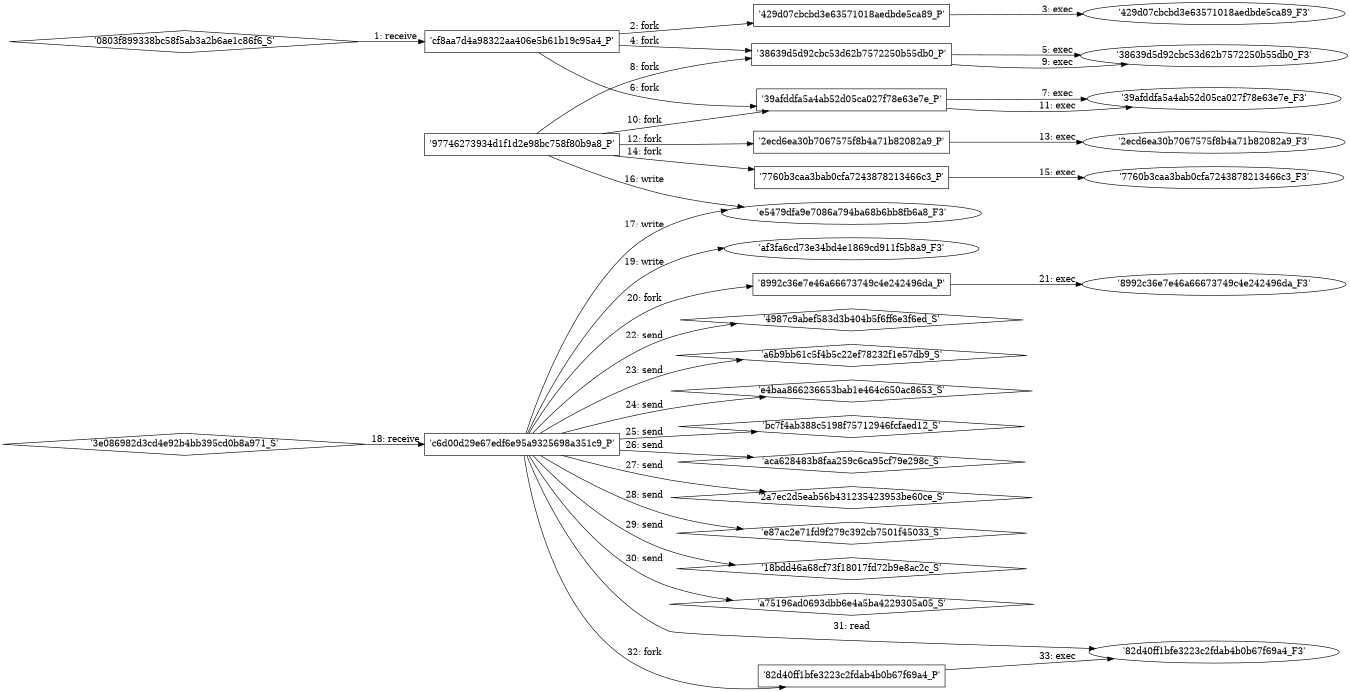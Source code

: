 digraph "D:\Learning\Paper\apt\基于CTI的攻击预警\Dataset\攻击图\ASGfromALLCTI\Fake AV Investigation Unearths KevDroid, New Android Malware.dot" {
rankdir="LR"
size="9"
fixedsize="false"
splines="true"
nodesep=0.3
ranksep=0
fontsize=10
overlap="scalexy"
engine= "neato"
	"'cf8aa7d4a98322aa406e5b61b19c95a4_P'" [node_type=Process shape=box]
	"'0803f899338bc58f5ab3a2b6ae1c86f6_S'" [node_type=Socket shape=diamond]
	"'0803f899338bc58f5ab3a2b6ae1c86f6_S'" -> "'cf8aa7d4a98322aa406e5b61b19c95a4_P'" [label="1: receive"]
	"'cf8aa7d4a98322aa406e5b61b19c95a4_P'" [node_type=Process shape=box]
	"'429d07cbcbd3e63571018aedbde5ca89_P'" [node_type=Process shape=box]
	"'cf8aa7d4a98322aa406e5b61b19c95a4_P'" -> "'429d07cbcbd3e63571018aedbde5ca89_P'" [label="2: fork"]
	"'429d07cbcbd3e63571018aedbde5ca89_P'" [node_type=Process shape=box]
	"'429d07cbcbd3e63571018aedbde5ca89_F3'" [node_type=File shape=ellipse]
	"'429d07cbcbd3e63571018aedbde5ca89_P'" -> "'429d07cbcbd3e63571018aedbde5ca89_F3'" [label="3: exec"]
	"'cf8aa7d4a98322aa406e5b61b19c95a4_P'" [node_type=Process shape=box]
	"'38639d5d92cbc53d62b7572250b55db0_P'" [node_type=Process shape=box]
	"'cf8aa7d4a98322aa406e5b61b19c95a4_P'" -> "'38639d5d92cbc53d62b7572250b55db0_P'" [label="4: fork"]
	"'38639d5d92cbc53d62b7572250b55db0_P'" [node_type=Process shape=box]
	"'38639d5d92cbc53d62b7572250b55db0_F3'" [node_type=File shape=ellipse]
	"'38639d5d92cbc53d62b7572250b55db0_P'" -> "'38639d5d92cbc53d62b7572250b55db0_F3'" [label="5: exec"]
	"'cf8aa7d4a98322aa406e5b61b19c95a4_P'" [node_type=Process shape=box]
	"'39afddfa5a4ab52d05ca027f78e63e7e_P'" [node_type=Process shape=box]
	"'cf8aa7d4a98322aa406e5b61b19c95a4_P'" -> "'39afddfa5a4ab52d05ca027f78e63e7e_P'" [label="6: fork"]
	"'39afddfa5a4ab52d05ca027f78e63e7e_P'" [node_type=Process shape=box]
	"'39afddfa5a4ab52d05ca027f78e63e7e_F3'" [node_type=File shape=ellipse]
	"'39afddfa5a4ab52d05ca027f78e63e7e_P'" -> "'39afddfa5a4ab52d05ca027f78e63e7e_F3'" [label="7: exec"]
	"'97746273934d1f1d2e98bc758f80b9a8_P'" [node_type=Process shape=box]
	"'38639d5d92cbc53d62b7572250b55db0_P'" [node_type=Process shape=box]
	"'97746273934d1f1d2e98bc758f80b9a8_P'" -> "'38639d5d92cbc53d62b7572250b55db0_P'" [label="8: fork"]
	"'38639d5d92cbc53d62b7572250b55db0_P'" [node_type=Process shape=box]
	"'38639d5d92cbc53d62b7572250b55db0_F3'" [node_type=File shape=ellipse]
	"'38639d5d92cbc53d62b7572250b55db0_P'" -> "'38639d5d92cbc53d62b7572250b55db0_F3'" [label="9: exec"]
	"'97746273934d1f1d2e98bc758f80b9a8_P'" [node_type=Process shape=box]
	"'39afddfa5a4ab52d05ca027f78e63e7e_P'" [node_type=Process shape=box]
	"'97746273934d1f1d2e98bc758f80b9a8_P'" -> "'39afddfa5a4ab52d05ca027f78e63e7e_P'" [label="10: fork"]
	"'39afddfa5a4ab52d05ca027f78e63e7e_P'" [node_type=Process shape=box]
	"'39afddfa5a4ab52d05ca027f78e63e7e_F3'" [node_type=File shape=ellipse]
	"'39afddfa5a4ab52d05ca027f78e63e7e_P'" -> "'39afddfa5a4ab52d05ca027f78e63e7e_F3'" [label="11: exec"]
	"'97746273934d1f1d2e98bc758f80b9a8_P'" [node_type=Process shape=box]
	"'2ecd6ea30b7067575f8b4a71b82082a9_P'" [node_type=Process shape=box]
	"'97746273934d1f1d2e98bc758f80b9a8_P'" -> "'2ecd6ea30b7067575f8b4a71b82082a9_P'" [label="12: fork"]
	"'2ecd6ea30b7067575f8b4a71b82082a9_P'" [node_type=Process shape=box]
	"'2ecd6ea30b7067575f8b4a71b82082a9_F3'" [node_type=File shape=ellipse]
	"'2ecd6ea30b7067575f8b4a71b82082a9_P'" -> "'2ecd6ea30b7067575f8b4a71b82082a9_F3'" [label="13: exec"]
	"'97746273934d1f1d2e98bc758f80b9a8_P'" [node_type=Process shape=box]
	"'7760b3caa3bab0cfa7243878213466c3_P'" [node_type=Process shape=box]
	"'97746273934d1f1d2e98bc758f80b9a8_P'" -> "'7760b3caa3bab0cfa7243878213466c3_P'" [label="14: fork"]
	"'7760b3caa3bab0cfa7243878213466c3_P'" [node_type=Process shape=box]
	"'7760b3caa3bab0cfa7243878213466c3_F3'" [node_type=File shape=ellipse]
	"'7760b3caa3bab0cfa7243878213466c3_P'" -> "'7760b3caa3bab0cfa7243878213466c3_F3'" [label="15: exec"]
	"'e5479dfa9e7086a794ba68b6bb8fb6a8_F3'" [node_type=file shape=ellipse]
	"'97746273934d1f1d2e98bc758f80b9a8_P'" [node_type=Process shape=box]
	"'97746273934d1f1d2e98bc758f80b9a8_P'" -> "'e5479dfa9e7086a794ba68b6bb8fb6a8_F3'" [label="16: write"]
	"'e5479dfa9e7086a794ba68b6bb8fb6a8_F3'" [node_type=file shape=ellipse]
	"'c6d00d29e67edf6e95a9325698a351c9_P'" [node_type=Process shape=box]
	"'c6d00d29e67edf6e95a9325698a351c9_P'" -> "'e5479dfa9e7086a794ba68b6bb8fb6a8_F3'" [label="17: write"]
	"'c6d00d29e67edf6e95a9325698a351c9_P'" [node_type=Process shape=box]
	"'3e086982d3cd4e92b4bb395cd0b8a971_S'" [node_type=Socket shape=diamond]
	"'3e086982d3cd4e92b4bb395cd0b8a971_S'" -> "'c6d00d29e67edf6e95a9325698a351c9_P'" [label="18: receive"]
	"'af3fa6cd73e34bd4e1869cd911f5b8a9_F3'" [node_type=file shape=ellipse]
	"'c6d00d29e67edf6e95a9325698a351c9_P'" [node_type=Process shape=box]
	"'c6d00d29e67edf6e95a9325698a351c9_P'" -> "'af3fa6cd73e34bd4e1869cd911f5b8a9_F3'" [label="19: write"]
	"'c6d00d29e67edf6e95a9325698a351c9_P'" [node_type=Process shape=box]
	"'8992c36e7e46a66673749c4e242496da_P'" [node_type=Process shape=box]
	"'c6d00d29e67edf6e95a9325698a351c9_P'" -> "'8992c36e7e46a66673749c4e242496da_P'" [label="20: fork"]
	"'8992c36e7e46a66673749c4e242496da_P'" [node_type=Process shape=box]
	"'8992c36e7e46a66673749c4e242496da_F3'" [node_type=File shape=ellipse]
	"'8992c36e7e46a66673749c4e242496da_P'" -> "'8992c36e7e46a66673749c4e242496da_F3'" [label="21: exec"]
	"'4987c9abef583d3b404b5f6ff6e3f6ed_S'" [node_type=Socket shape=diamond]
	"'c6d00d29e67edf6e95a9325698a351c9_P'" [node_type=Process shape=box]
	"'c6d00d29e67edf6e95a9325698a351c9_P'" -> "'4987c9abef583d3b404b5f6ff6e3f6ed_S'" [label="22: send"]
	"'a6b9bb61c5f4b5c22ef78232f1e57db9_S'" [node_type=Socket shape=diamond]
	"'c6d00d29e67edf6e95a9325698a351c9_P'" [node_type=Process shape=box]
	"'c6d00d29e67edf6e95a9325698a351c9_P'" -> "'a6b9bb61c5f4b5c22ef78232f1e57db9_S'" [label="23: send"]
	"'e4baa866236653bab1e464c650ac8653_S'" [node_type=Socket shape=diamond]
	"'c6d00d29e67edf6e95a9325698a351c9_P'" [node_type=Process shape=box]
	"'c6d00d29e67edf6e95a9325698a351c9_P'" -> "'e4baa866236653bab1e464c650ac8653_S'" [label="24: send"]
	"'bc7f4ab388c5198f75712946fcfaed12_S'" [node_type=Socket shape=diamond]
	"'c6d00d29e67edf6e95a9325698a351c9_P'" [node_type=Process shape=box]
	"'c6d00d29e67edf6e95a9325698a351c9_P'" -> "'bc7f4ab388c5198f75712946fcfaed12_S'" [label="25: send"]
	"'aca628483b8faa259c6ca95cf79e298c_S'" [node_type=Socket shape=diamond]
	"'c6d00d29e67edf6e95a9325698a351c9_P'" [node_type=Process shape=box]
	"'c6d00d29e67edf6e95a9325698a351c9_P'" -> "'aca628483b8faa259c6ca95cf79e298c_S'" [label="26: send"]
	"'2a7ec2d5eab56b431235423953be60ce_S'" [node_type=Socket shape=diamond]
	"'c6d00d29e67edf6e95a9325698a351c9_P'" [node_type=Process shape=box]
	"'c6d00d29e67edf6e95a9325698a351c9_P'" -> "'2a7ec2d5eab56b431235423953be60ce_S'" [label="27: send"]
	"'e87ac2e71fd9f279c392cb7501f45033_S'" [node_type=Socket shape=diamond]
	"'c6d00d29e67edf6e95a9325698a351c9_P'" [node_type=Process shape=box]
	"'c6d00d29e67edf6e95a9325698a351c9_P'" -> "'e87ac2e71fd9f279c392cb7501f45033_S'" [label="28: send"]
	"'18bdd46a68cf73f18017fd72b9e8ac2c_S'" [node_type=Socket shape=diamond]
	"'c6d00d29e67edf6e95a9325698a351c9_P'" [node_type=Process shape=box]
	"'c6d00d29e67edf6e95a9325698a351c9_P'" -> "'18bdd46a68cf73f18017fd72b9e8ac2c_S'" [label="29: send"]
	"'a75196ad0693dbb6e4a5ba4229305a05_S'" [node_type=Socket shape=diamond]
	"'c6d00d29e67edf6e95a9325698a351c9_P'" [node_type=Process shape=box]
	"'c6d00d29e67edf6e95a9325698a351c9_P'" -> "'a75196ad0693dbb6e4a5ba4229305a05_S'" [label="30: send"]
	"'82d40ff1bfe3223c2fdab4b0b67f69a4_F3'" [node_type=file shape=ellipse]
	"'c6d00d29e67edf6e95a9325698a351c9_P'" [node_type=Process shape=box]
	"'c6d00d29e67edf6e95a9325698a351c9_P'" -> "'82d40ff1bfe3223c2fdab4b0b67f69a4_F3'" [label="31: read"]
	"'c6d00d29e67edf6e95a9325698a351c9_P'" [node_type=Process shape=box]
	"'82d40ff1bfe3223c2fdab4b0b67f69a4_P'" [node_type=Process shape=box]
	"'c6d00d29e67edf6e95a9325698a351c9_P'" -> "'82d40ff1bfe3223c2fdab4b0b67f69a4_P'" [label="32: fork"]
	"'82d40ff1bfe3223c2fdab4b0b67f69a4_P'" [node_type=Process shape=box]
	"'82d40ff1bfe3223c2fdab4b0b67f69a4_F3'" [node_type=File shape=ellipse]
	"'82d40ff1bfe3223c2fdab4b0b67f69a4_P'" -> "'82d40ff1bfe3223c2fdab4b0b67f69a4_F3'" [label="33: exec"]
}
